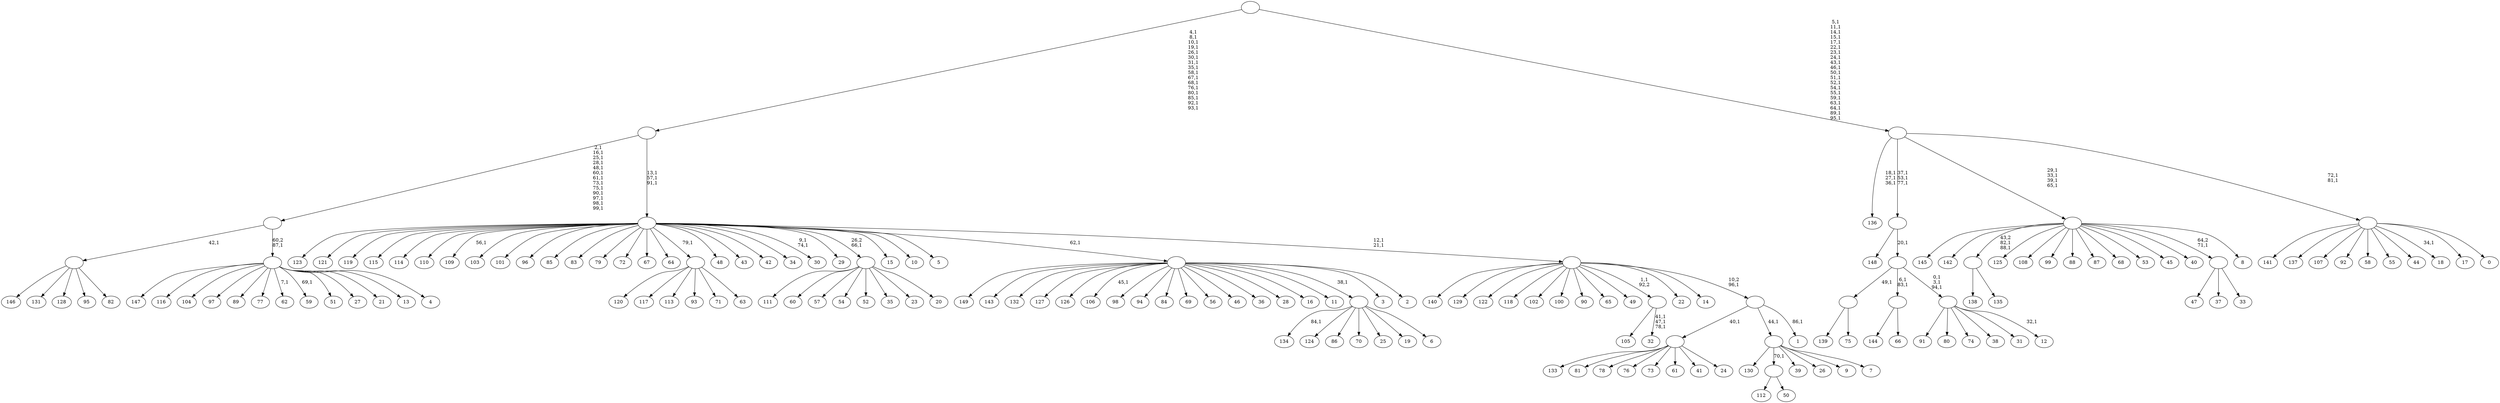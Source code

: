 digraph T {
	250 [label="149"]
	249 [label="148"]
	248 [label="147"]
	247 [label="146"]
	246 [label="145"]
	245 [label="144"]
	244 [label="143"]
	243 [label="142"]
	242 [label="141"]
	241 [label="140"]
	240 [label="139"]
	239 [label="138"]
	238 [label="137"]
	237 [label="136"]
	233 [label="135"]
	232 [label=""]
	230 [label="134"]
	228 [label="133"]
	227 [label="132"]
	226 [label="131"]
	225 [label="130"]
	224 [label="129"]
	223 [label="128"]
	222 [label="127"]
	221 [label="126"]
	220 [label="125"]
	219 [label="124"]
	218 [label="123"]
	217 [label="122"]
	216 [label="121"]
	215 [label="120"]
	214 [label="119"]
	213 [label="118"]
	212 [label="117"]
	211 [label="116"]
	210 [label="115"]
	209 [label="114"]
	208 [label="113"]
	207 [label="112"]
	206 [label="111"]
	205 [label="110"]
	204 [label="109"]
	202 [label="108"]
	201 [label="107"]
	200 [label="106"]
	198 [label="105"]
	197 [label="104"]
	196 [label="103"]
	195 [label="102"]
	194 [label="101"]
	193 [label="100"]
	192 [label="99"]
	191 [label="98"]
	190 [label="97"]
	189 [label="96"]
	188 [label="95"]
	187 [label="94"]
	186 [label="93"]
	185 [label="92"]
	184 [label="91"]
	183 [label="90"]
	182 [label="89"]
	181 [label="88"]
	180 [label="87"]
	179 [label="86"]
	178 [label="85"]
	177 [label="84"]
	176 [label="83"]
	175 [label="82"]
	174 [label=""]
	173 [label="81"]
	172 [label="80"]
	171 [label="79"]
	170 [label="78"]
	169 [label="77"]
	168 [label="76"]
	167 [label="75"]
	166 [label=""]
	165 [label="74"]
	164 [label="73"]
	163 [label="72"]
	162 [label="71"]
	161 [label="70"]
	160 [label="69"]
	159 [label="68"]
	158 [label="67"]
	157 [label="66"]
	156 [label=""]
	154 [label="65"]
	153 [label="64"]
	152 [label="63"]
	151 [label=""]
	150 [label="62"]
	148 [label="61"]
	147 [label="60"]
	146 [label="59"]
	144 [label="58"]
	143 [label="57"]
	142 [label="56"]
	141 [label="55"]
	140 [label="54"]
	139 [label="53"]
	138 [label="52"]
	137 [label="51"]
	136 [label="50"]
	135 [label=""]
	134 [label="49"]
	133 [label="48"]
	132 [label="47"]
	131 [label="46"]
	130 [label="45"]
	129 [label="44"]
	128 [label="43"]
	127 [label="42"]
	126 [label="41"]
	125 [label="40"]
	124 [label="39"]
	123 [label="38"]
	122 [label="37"]
	121 [label="36"]
	120 [label="35"]
	119 [label="34"]
	118 [label="33"]
	117 [label=""]
	116 [label="32"]
	112 [label=""]
	111 [label="31"]
	110 [label="30"]
	107 [label="29"]
	106 [label="28"]
	105 [label="27"]
	104 [label="26"]
	103 [label="25"]
	102 [label="24"]
	101 [label=""]
	100 [label="23"]
	99 [label="22"]
	98 [label="21"]
	97 [label="20"]
	96 [label=""]
	95 [label="19"]
	94 [label="18"]
	92 [label="17"]
	91 [label="16"]
	90 [label="15"]
	89 [label="14"]
	88 [label="13"]
	87 [label="12"]
	85 [label=""]
	82 [label=""]
	81 [label=""]
	78 [label="11"]
	77 [label="10"]
	76 [label="9"]
	75 [label="8"]
	74 [label=""]
	70 [label="7"]
	69 [label=""]
	68 [label="6"]
	67 [label=""]
	66 [label="5"]
	65 [label="4"]
	64 [label=""]
	63 [label=""]
	50 [label="3"]
	49 [label="2"]
	48 [label=""]
	47 [label="1"]
	45 [label=""]
	44 [label=""]
	42 [label=""]
	39 [label=""]
	23 [label="0"]
	22 [label=""]
	20 [label=""]
	0 [label=""]
	232 -> 239 [label=""]
	232 -> 233 [label=""]
	174 -> 247 [label=""]
	174 -> 226 [label=""]
	174 -> 223 [label=""]
	174 -> 188 [label=""]
	174 -> 175 [label=""]
	166 -> 240 [label=""]
	166 -> 167 [label=""]
	156 -> 245 [label=""]
	156 -> 157 [label=""]
	151 -> 215 [label=""]
	151 -> 212 [label=""]
	151 -> 208 [label=""]
	151 -> 186 [label=""]
	151 -> 162 [label=""]
	151 -> 152 [label=""]
	135 -> 207 [label=""]
	135 -> 136 [label=""]
	117 -> 132 [label=""]
	117 -> 122 [label=""]
	117 -> 118 [label=""]
	112 -> 116 [label="41,1\n47,1\n78,1"]
	112 -> 198 [label=""]
	101 -> 228 [label=""]
	101 -> 173 [label=""]
	101 -> 170 [label=""]
	101 -> 168 [label=""]
	101 -> 164 [label=""]
	101 -> 148 [label=""]
	101 -> 126 [label=""]
	101 -> 102 [label=""]
	96 -> 206 [label=""]
	96 -> 147 [label=""]
	96 -> 143 [label=""]
	96 -> 140 [label=""]
	96 -> 138 [label=""]
	96 -> 120 [label=""]
	96 -> 100 [label=""]
	96 -> 97 [label=""]
	85 -> 87 [label="32,1"]
	85 -> 184 [label=""]
	85 -> 172 [label=""]
	85 -> 165 [label=""]
	85 -> 123 [label=""]
	85 -> 111 [label=""]
	82 -> 85 [label="0,1\n3,1\n94,1"]
	82 -> 156 [label="6,1\n83,1"]
	82 -> 166 [label="49,1"]
	81 -> 249 [label=""]
	81 -> 82 [label="20,1"]
	74 -> 232 [label="43,2\n82,1\n88,1"]
	74 -> 246 [label=""]
	74 -> 243 [label=""]
	74 -> 220 [label=""]
	74 -> 202 [label=""]
	74 -> 192 [label=""]
	74 -> 181 [label=""]
	74 -> 180 [label=""]
	74 -> 159 [label=""]
	74 -> 139 [label=""]
	74 -> 130 [label=""]
	74 -> 125 [label=""]
	74 -> 117 [label="64,2\n71,1"]
	74 -> 75 [label=""]
	69 -> 225 [label=""]
	69 -> 135 [label="70,1"]
	69 -> 124 [label=""]
	69 -> 104 [label=""]
	69 -> 76 [label=""]
	69 -> 70 [label=""]
	67 -> 230 [label="84,1"]
	67 -> 219 [label=""]
	67 -> 179 [label=""]
	67 -> 161 [label=""]
	67 -> 103 [label=""]
	67 -> 95 [label=""]
	67 -> 68 [label=""]
	64 -> 146 [label="69,1"]
	64 -> 150 [label="7,1"]
	64 -> 248 [label=""]
	64 -> 211 [label=""]
	64 -> 197 [label=""]
	64 -> 190 [label=""]
	64 -> 182 [label=""]
	64 -> 169 [label=""]
	64 -> 137 [label=""]
	64 -> 105 [label=""]
	64 -> 98 [label=""]
	64 -> 88 [label=""]
	64 -> 65 [label=""]
	63 -> 174 [label="42,1"]
	63 -> 64 [label="60,2\n87,1"]
	48 -> 200 [label="45,1"]
	48 -> 250 [label=""]
	48 -> 244 [label=""]
	48 -> 227 [label=""]
	48 -> 222 [label=""]
	48 -> 221 [label=""]
	48 -> 191 [label=""]
	48 -> 187 [label=""]
	48 -> 177 [label=""]
	48 -> 160 [label=""]
	48 -> 142 [label=""]
	48 -> 131 [label=""]
	48 -> 121 [label=""]
	48 -> 106 [label=""]
	48 -> 91 [label=""]
	48 -> 78 [label=""]
	48 -> 67 [label="38,1"]
	48 -> 50 [label=""]
	48 -> 49 [label=""]
	45 -> 47 [label="86,1"]
	45 -> 101 [label="40,1"]
	45 -> 69 [label="44,1"]
	44 -> 241 [label=""]
	44 -> 224 [label=""]
	44 -> 217 [label=""]
	44 -> 213 [label=""]
	44 -> 195 [label=""]
	44 -> 193 [label=""]
	44 -> 183 [label=""]
	44 -> 154 [label=""]
	44 -> 134 [label=""]
	44 -> 112 [label="1,1\n92,2"]
	44 -> 99 [label=""]
	44 -> 89 [label=""]
	44 -> 45 [label="10,2\n96,1"]
	42 -> 44 [label="12,1\n21,1"]
	42 -> 110 [label="9,1\n74,1"]
	42 -> 204 [label="56,1"]
	42 -> 218 [label=""]
	42 -> 216 [label=""]
	42 -> 214 [label=""]
	42 -> 210 [label=""]
	42 -> 209 [label=""]
	42 -> 205 [label=""]
	42 -> 196 [label=""]
	42 -> 194 [label=""]
	42 -> 189 [label=""]
	42 -> 178 [label=""]
	42 -> 176 [label=""]
	42 -> 171 [label=""]
	42 -> 163 [label=""]
	42 -> 158 [label=""]
	42 -> 153 [label=""]
	42 -> 151 [label="79,1"]
	42 -> 133 [label=""]
	42 -> 128 [label=""]
	42 -> 127 [label=""]
	42 -> 119 [label=""]
	42 -> 107 [label=""]
	42 -> 96 [label="26,2\n66,1"]
	42 -> 90 [label=""]
	42 -> 77 [label=""]
	42 -> 66 [label=""]
	42 -> 48 [label="62,1"]
	39 -> 42 [label="13,1\n57,1\n91,1"]
	39 -> 63 [label="2,1\n16,1\n25,1\n28,1\n48,1\n60,1\n61,1\n73,1\n75,1\n90,1\n97,1\n98,1\n99,1"]
	22 -> 94 [label="34,1"]
	22 -> 242 [label=""]
	22 -> 238 [label=""]
	22 -> 201 [label=""]
	22 -> 185 [label=""]
	22 -> 144 [label=""]
	22 -> 141 [label=""]
	22 -> 129 [label=""]
	22 -> 92 [label=""]
	22 -> 23 [label=""]
	20 -> 22 [label="72,1\n81,1"]
	20 -> 74 [label="29,1\n33,1\n39,1\n65,1"]
	20 -> 81 [label="37,1\n53,1\n77,1"]
	20 -> 237 [label="18,1\n27,1\n36,1"]
	0 -> 20 [label="5,1\n11,1\n14,1\n15,1\n17,1\n22,1\n23,1\n24,1\n43,1\n46,1\n50,1\n51,1\n52,1\n54,1\n55,1\n59,1\n63,1\n64,1\n89,1\n95,1"]
	0 -> 39 [label="4,1\n8,1\n10,1\n19,1\n26,1\n30,1\n31,1\n35,1\n58,1\n67,1\n68,1\n76,1\n80,1\n85,1\n92,1\n93,1"]
}
